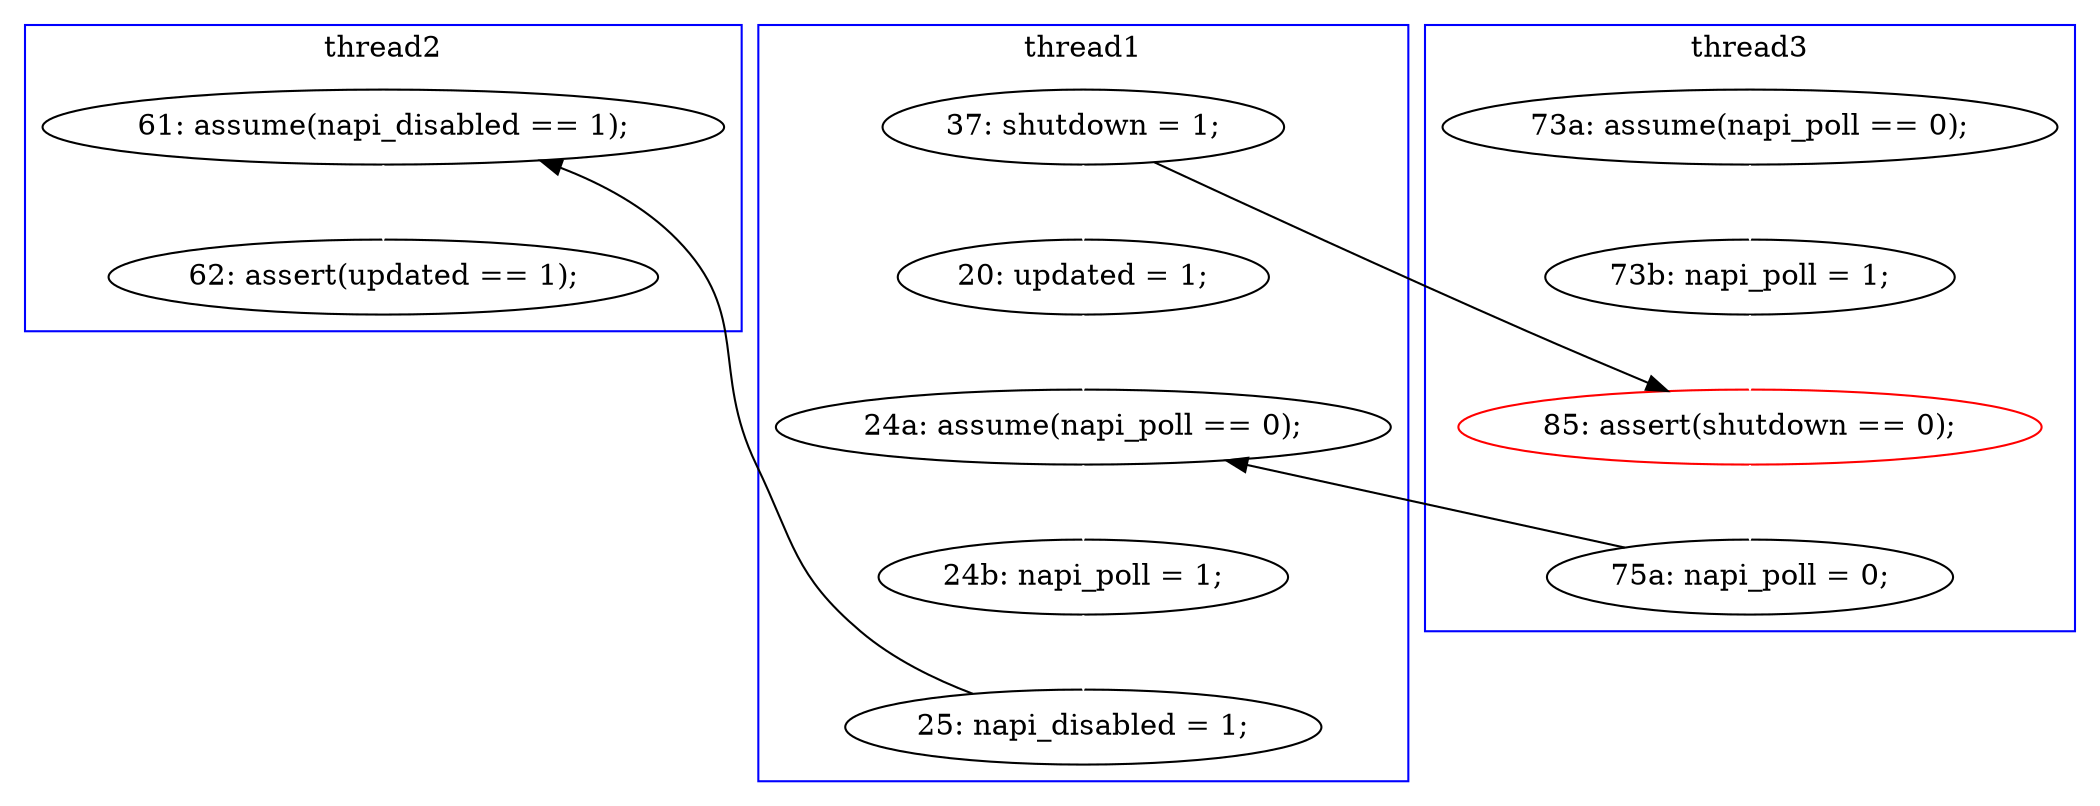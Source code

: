digraph Counterexample {
	39 -> 41 [color = white, style = solid]
	25 -> 26 [color = white, style = solid]
	43 -> 48 [color = white, style = solid]
	21 -> 38 [color = white, style = solid]
	16 -> 21 [color = white, style = solid]
	37 -> 38 [color = black, style = solid, constraint = false]
	33 -> 37 [color = white, style = solid]
	41 -> 43 [color = black, style = solid, constraint = false]
	16 -> 33 [color = black, style = solid, constraint = false]
	38 -> 39 [color = white, style = solid]
	26 -> 33 [color = white, style = solid]
	subgraph cluster2 {
		label = thread2
		color = blue
		43  [label = "61: assume(napi_disabled == 1);"]
		48  [label = "62: assert(updated == 1);"]
	}
	subgraph cluster1 {
		label = thread1
		color = blue
		41  [label = "25: napi_disabled = 1;"]
		16  [label = "37: shutdown = 1;"]
		39  [label = "24b: napi_poll = 1;"]
		21  [label = "20: updated = 1;"]
		38  [label = "24a: assume(napi_poll == 0);"]
	}
	subgraph cluster3 {
		label = thread3
		color = blue
		33  [label = "85: assert(shutdown == 0);", color = red]
		37  [label = "75a: napi_poll = 0;"]
		26  [label = "73b: napi_poll = 1;"]
		25  [label = "73a: assume(napi_poll == 0);"]
	}
}